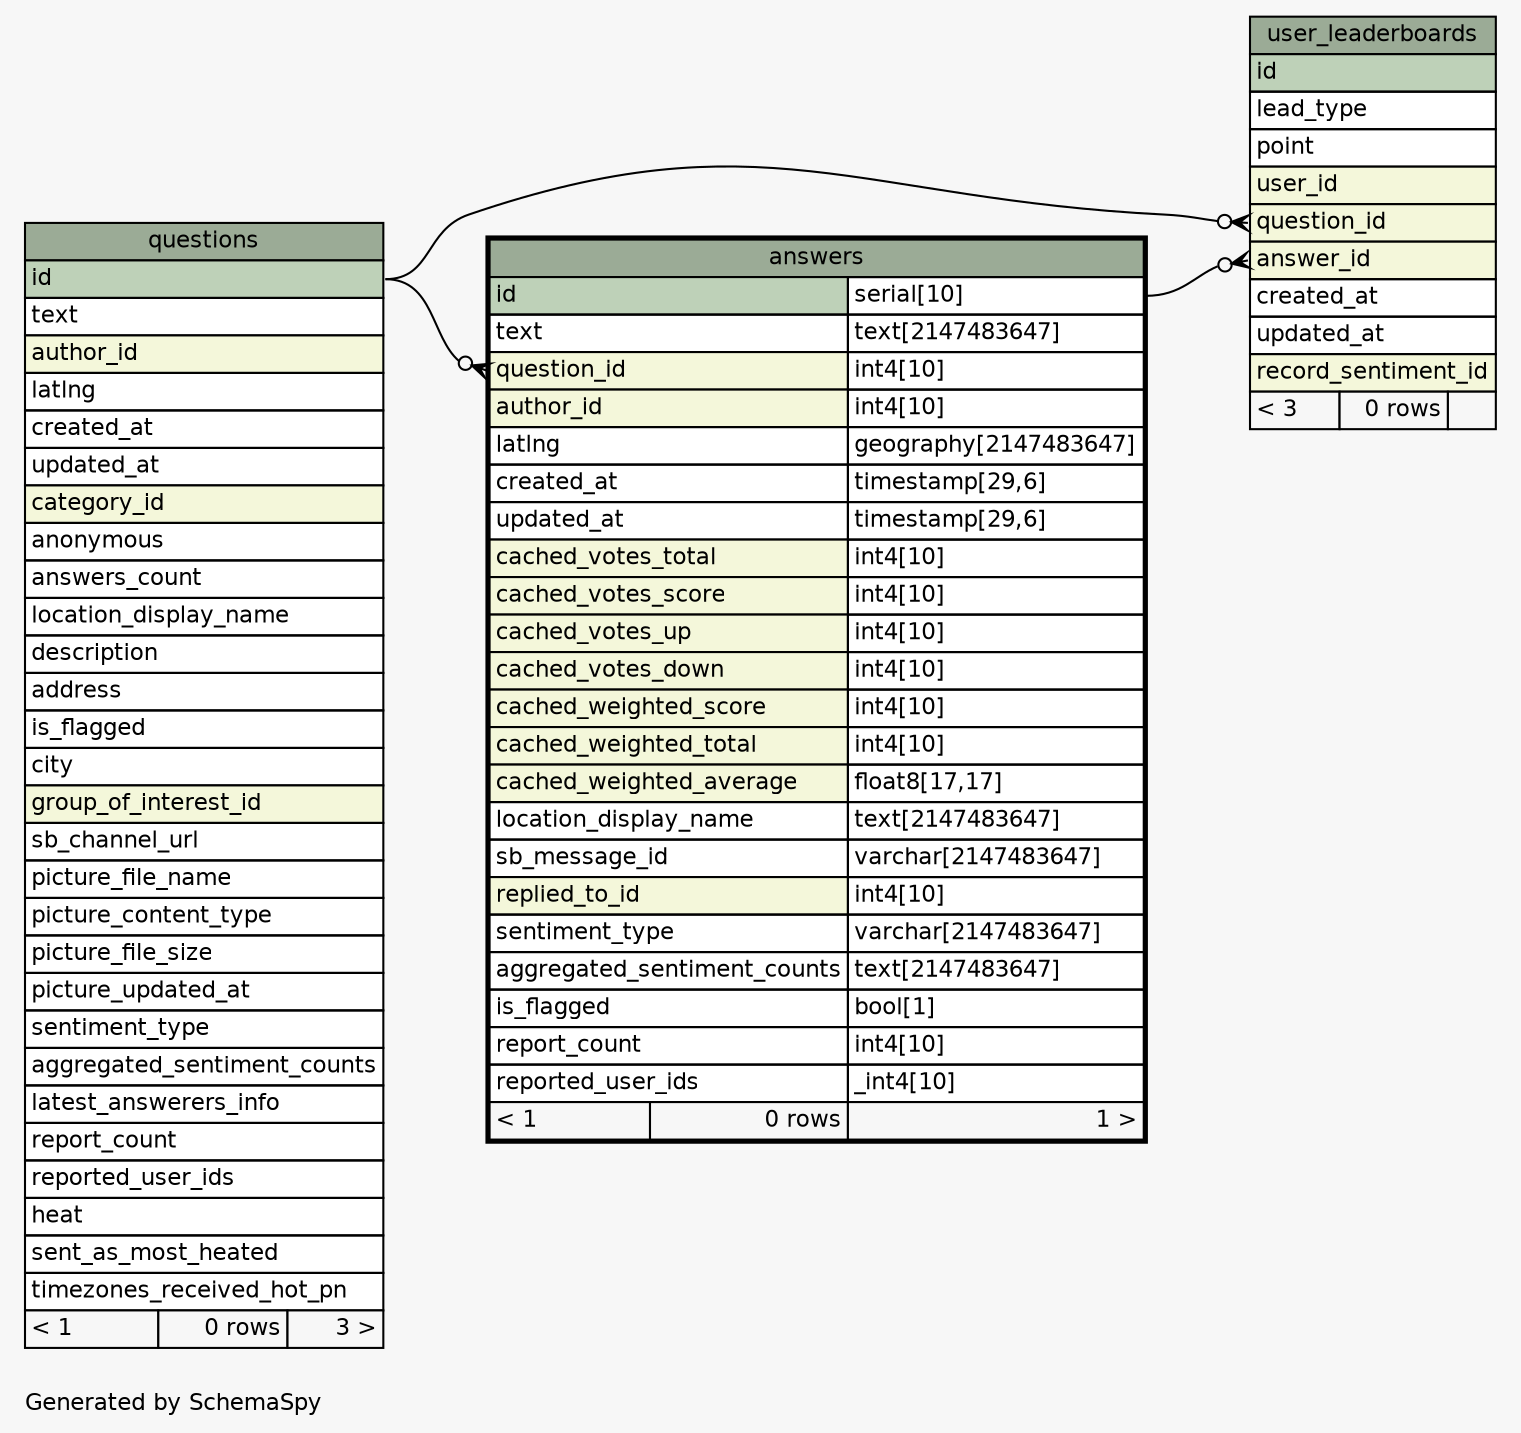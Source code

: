 // dot 2.38.0 on Linux 4.13.0-32-generic
// SchemaSpy rev 590
digraph "oneDegreeRelationshipsDiagram" {
  graph [
    rankdir="RL"
    bgcolor="#f7f7f7"
    label="\nGenerated by SchemaSpy"
    labeljust="l"
    nodesep="0.18"
    ranksep="0.46"
    fontname="Helvetica"
    fontsize="11"
  ];
  node [
    fontname="Helvetica"
    fontsize="11"
    shape="plaintext"
  ];
  edge [
    arrowsize="0.8"
  ];
  "answers":"question_id":w -> "questions":"id":e [arrowhead=none dir=back arrowtail=crowodot];
  "user_leaderboards":"answer_id":w -> "answers":"id.type":e [arrowhead=none dir=back arrowtail=crowodot];
  "user_leaderboards":"question_id":w -> "questions":"id":e [arrowhead=none dir=back arrowtail=crowodot];
  "answers" [
    label=<
    <TABLE BORDER="2" CELLBORDER="1" CELLSPACING="0" BGCOLOR="#ffffff">
      <TR><TD COLSPAN="3" BGCOLOR="#9bab96" ALIGN="CENTER">answers</TD></TR>
      <TR><TD PORT="id" COLSPAN="2" BGCOLOR="#bed1b8" ALIGN="LEFT">id</TD><TD PORT="id.type" ALIGN="LEFT">serial[10]</TD></TR>
      <TR><TD PORT="text" COLSPAN="2" ALIGN="LEFT">text</TD><TD PORT="text.type" ALIGN="LEFT">text[2147483647]</TD></TR>
      <TR><TD PORT="question_id" COLSPAN="2" BGCOLOR="#f4f7da" ALIGN="LEFT">question_id</TD><TD PORT="question_id.type" ALIGN="LEFT">int4[10]</TD></TR>
      <TR><TD PORT="author_id" COLSPAN="2" BGCOLOR="#f4f7da" ALIGN="LEFT">author_id</TD><TD PORT="author_id.type" ALIGN="LEFT">int4[10]</TD></TR>
      <TR><TD PORT="latlng" COLSPAN="2" ALIGN="LEFT">latlng</TD><TD PORT="latlng.type" ALIGN="LEFT">geography[2147483647]</TD></TR>
      <TR><TD PORT="created_at" COLSPAN="2" ALIGN="LEFT">created_at</TD><TD PORT="created_at.type" ALIGN="LEFT">timestamp[29,6]</TD></TR>
      <TR><TD PORT="updated_at" COLSPAN="2" ALIGN="LEFT">updated_at</TD><TD PORT="updated_at.type" ALIGN="LEFT">timestamp[29,6]</TD></TR>
      <TR><TD PORT="cached_votes_total" COLSPAN="2" BGCOLOR="#f4f7da" ALIGN="LEFT">cached_votes_total</TD><TD PORT="cached_votes_total.type" ALIGN="LEFT">int4[10]</TD></TR>
      <TR><TD PORT="cached_votes_score" COLSPAN="2" BGCOLOR="#f4f7da" ALIGN="LEFT">cached_votes_score</TD><TD PORT="cached_votes_score.type" ALIGN="LEFT">int4[10]</TD></TR>
      <TR><TD PORT="cached_votes_up" COLSPAN="2" BGCOLOR="#f4f7da" ALIGN="LEFT">cached_votes_up</TD><TD PORT="cached_votes_up.type" ALIGN="LEFT">int4[10]</TD></TR>
      <TR><TD PORT="cached_votes_down" COLSPAN="2" BGCOLOR="#f4f7da" ALIGN="LEFT">cached_votes_down</TD><TD PORT="cached_votes_down.type" ALIGN="LEFT">int4[10]</TD></TR>
      <TR><TD PORT="cached_weighted_score" COLSPAN="2" BGCOLOR="#f4f7da" ALIGN="LEFT">cached_weighted_score</TD><TD PORT="cached_weighted_score.type" ALIGN="LEFT">int4[10]</TD></TR>
      <TR><TD PORT="cached_weighted_total" COLSPAN="2" BGCOLOR="#f4f7da" ALIGN="LEFT">cached_weighted_total</TD><TD PORT="cached_weighted_total.type" ALIGN="LEFT">int4[10]</TD></TR>
      <TR><TD PORT="cached_weighted_average" COLSPAN="2" BGCOLOR="#f4f7da" ALIGN="LEFT">cached_weighted_average</TD><TD PORT="cached_weighted_average.type" ALIGN="LEFT">float8[17,17]</TD></TR>
      <TR><TD PORT="location_display_name" COLSPAN="2" ALIGN="LEFT">location_display_name</TD><TD PORT="location_display_name.type" ALIGN="LEFT">text[2147483647]</TD></TR>
      <TR><TD PORT="sb_message_id" COLSPAN="2" ALIGN="LEFT">sb_message_id</TD><TD PORT="sb_message_id.type" ALIGN="LEFT">varchar[2147483647]</TD></TR>
      <TR><TD PORT="replied_to_id" COLSPAN="2" BGCOLOR="#f4f7da" ALIGN="LEFT">replied_to_id</TD><TD PORT="replied_to_id.type" ALIGN="LEFT">int4[10]</TD></TR>
      <TR><TD PORT="sentiment_type" COLSPAN="2" ALIGN="LEFT">sentiment_type</TD><TD PORT="sentiment_type.type" ALIGN="LEFT">varchar[2147483647]</TD></TR>
      <TR><TD PORT="aggregated_sentiment_counts" COLSPAN="2" ALIGN="LEFT">aggregated_sentiment_counts</TD><TD PORT="aggregated_sentiment_counts.type" ALIGN="LEFT">text[2147483647]</TD></TR>
      <TR><TD PORT="is_flagged" COLSPAN="2" ALIGN="LEFT">is_flagged</TD><TD PORT="is_flagged.type" ALIGN="LEFT">bool[1]</TD></TR>
      <TR><TD PORT="report_count" COLSPAN="2" ALIGN="LEFT">report_count</TD><TD PORT="report_count.type" ALIGN="LEFT">int4[10]</TD></TR>
      <TR><TD PORT="reported_user_ids" COLSPAN="2" ALIGN="LEFT">reported_user_ids</TD><TD PORT="reported_user_ids.type" ALIGN="LEFT">_int4[10]</TD></TR>
      <TR><TD ALIGN="LEFT" BGCOLOR="#f7f7f7">&lt; 1</TD><TD ALIGN="RIGHT" BGCOLOR="#f7f7f7">0 rows</TD><TD ALIGN="RIGHT" BGCOLOR="#f7f7f7">1 &gt;</TD></TR>
    </TABLE>>
    URL="answers.html"
    tooltip="answers"
  ];
  "questions" [
    label=<
    <TABLE BORDER="0" CELLBORDER="1" CELLSPACING="0" BGCOLOR="#ffffff">
      <TR><TD COLSPAN="3" BGCOLOR="#9bab96" ALIGN="CENTER">questions</TD></TR>
      <TR><TD PORT="id" COLSPAN="3" BGCOLOR="#bed1b8" ALIGN="LEFT">id</TD></TR>
      <TR><TD PORT="text" COLSPAN="3" ALIGN="LEFT">text</TD></TR>
      <TR><TD PORT="author_id" COLSPAN="3" BGCOLOR="#f4f7da" ALIGN="LEFT">author_id</TD></TR>
      <TR><TD PORT="latlng" COLSPAN="3" ALIGN="LEFT">latlng</TD></TR>
      <TR><TD PORT="created_at" COLSPAN="3" ALIGN="LEFT">created_at</TD></TR>
      <TR><TD PORT="updated_at" COLSPAN="3" ALIGN="LEFT">updated_at</TD></TR>
      <TR><TD PORT="category_id" COLSPAN="3" BGCOLOR="#f4f7da" ALIGN="LEFT">category_id</TD></TR>
      <TR><TD PORT="anonymous" COLSPAN="3" ALIGN="LEFT">anonymous</TD></TR>
      <TR><TD PORT="answers_count" COLSPAN="3" ALIGN="LEFT">answers_count</TD></TR>
      <TR><TD PORT="location_display_name" COLSPAN="3" ALIGN="LEFT">location_display_name</TD></TR>
      <TR><TD PORT="description" COLSPAN="3" ALIGN="LEFT">description</TD></TR>
      <TR><TD PORT="address" COLSPAN="3" ALIGN="LEFT">address</TD></TR>
      <TR><TD PORT="is_flagged" COLSPAN="3" ALIGN="LEFT">is_flagged</TD></TR>
      <TR><TD PORT="city" COLSPAN="3" ALIGN="LEFT">city</TD></TR>
      <TR><TD PORT="group_of_interest_id" COLSPAN="3" BGCOLOR="#f4f7da" ALIGN="LEFT">group_of_interest_id</TD></TR>
      <TR><TD PORT="sb_channel_url" COLSPAN="3" ALIGN="LEFT">sb_channel_url</TD></TR>
      <TR><TD PORT="picture_file_name" COLSPAN="3" ALIGN="LEFT">picture_file_name</TD></TR>
      <TR><TD PORT="picture_content_type" COLSPAN="3" ALIGN="LEFT">picture_content_type</TD></TR>
      <TR><TD PORT="picture_file_size" COLSPAN="3" ALIGN="LEFT">picture_file_size</TD></TR>
      <TR><TD PORT="picture_updated_at" COLSPAN="3" ALIGN="LEFT">picture_updated_at</TD></TR>
      <TR><TD PORT="sentiment_type" COLSPAN="3" ALIGN="LEFT">sentiment_type</TD></TR>
      <TR><TD PORT="aggregated_sentiment_counts" COLSPAN="3" ALIGN="LEFT">aggregated_sentiment_counts</TD></TR>
      <TR><TD PORT="latest_answerers_info" COLSPAN="3" ALIGN="LEFT">latest_answerers_info</TD></TR>
      <TR><TD PORT="report_count" COLSPAN="3" ALIGN="LEFT">report_count</TD></TR>
      <TR><TD PORT="reported_user_ids" COLSPAN="3" ALIGN="LEFT">reported_user_ids</TD></TR>
      <TR><TD PORT="heat" COLSPAN="3" ALIGN="LEFT">heat</TD></TR>
      <TR><TD PORT="sent_as_most_heated" COLSPAN="3" ALIGN="LEFT">sent_as_most_heated</TD></TR>
      <TR><TD PORT="timezones_received_hot_pn" COLSPAN="3" ALIGN="LEFT">timezones_received_hot_pn</TD></TR>
      <TR><TD ALIGN="LEFT" BGCOLOR="#f7f7f7">&lt; 1</TD><TD ALIGN="RIGHT" BGCOLOR="#f7f7f7">0 rows</TD><TD ALIGN="RIGHT" BGCOLOR="#f7f7f7">3 &gt;</TD></TR>
    </TABLE>>
    URL="questions.html"
    tooltip="questions"
  ];
  "user_leaderboards" [
    label=<
    <TABLE BORDER="0" CELLBORDER="1" CELLSPACING="0" BGCOLOR="#ffffff">
      <TR><TD COLSPAN="3" BGCOLOR="#9bab96" ALIGN="CENTER">user_leaderboards</TD></TR>
      <TR><TD PORT="id" COLSPAN="3" BGCOLOR="#bed1b8" ALIGN="LEFT">id</TD></TR>
      <TR><TD PORT="lead_type" COLSPAN="3" ALIGN="LEFT">lead_type</TD></TR>
      <TR><TD PORT="point" COLSPAN="3" ALIGN="LEFT">point</TD></TR>
      <TR><TD PORT="user_id" COLSPAN="3" BGCOLOR="#f4f7da" ALIGN="LEFT">user_id</TD></TR>
      <TR><TD PORT="question_id" COLSPAN="3" BGCOLOR="#f4f7da" ALIGN="LEFT">question_id</TD></TR>
      <TR><TD PORT="answer_id" COLSPAN="3" BGCOLOR="#f4f7da" ALIGN="LEFT">answer_id</TD></TR>
      <TR><TD PORT="created_at" COLSPAN="3" ALIGN="LEFT">created_at</TD></TR>
      <TR><TD PORT="updated_at" COLSPAN="3" ALIGN="LEFT">updated_at</TD></TR>
      <TR><TD PORT="record_sentiment_id" COLSPAN="3" BGCOLOR="#f4f7da" ALIGN="LEFT">record_sentiment_id</TD></TR>
      <TR><TD ALIGN="LEFT" BGCOLOR="#f7f7f7">&lt; 3</TD><TD ALIGN="RIGHT" BGCOLOR="#f7f7f7">0 rows</TD><TD ALIGN="RIGHT" BGCOLOR="#f7f7f7">  </TD></TR>
    </TABLE>>
    URL="user_leaderboards.html"
    tooltip="user_leaderboards"
  ];
}
